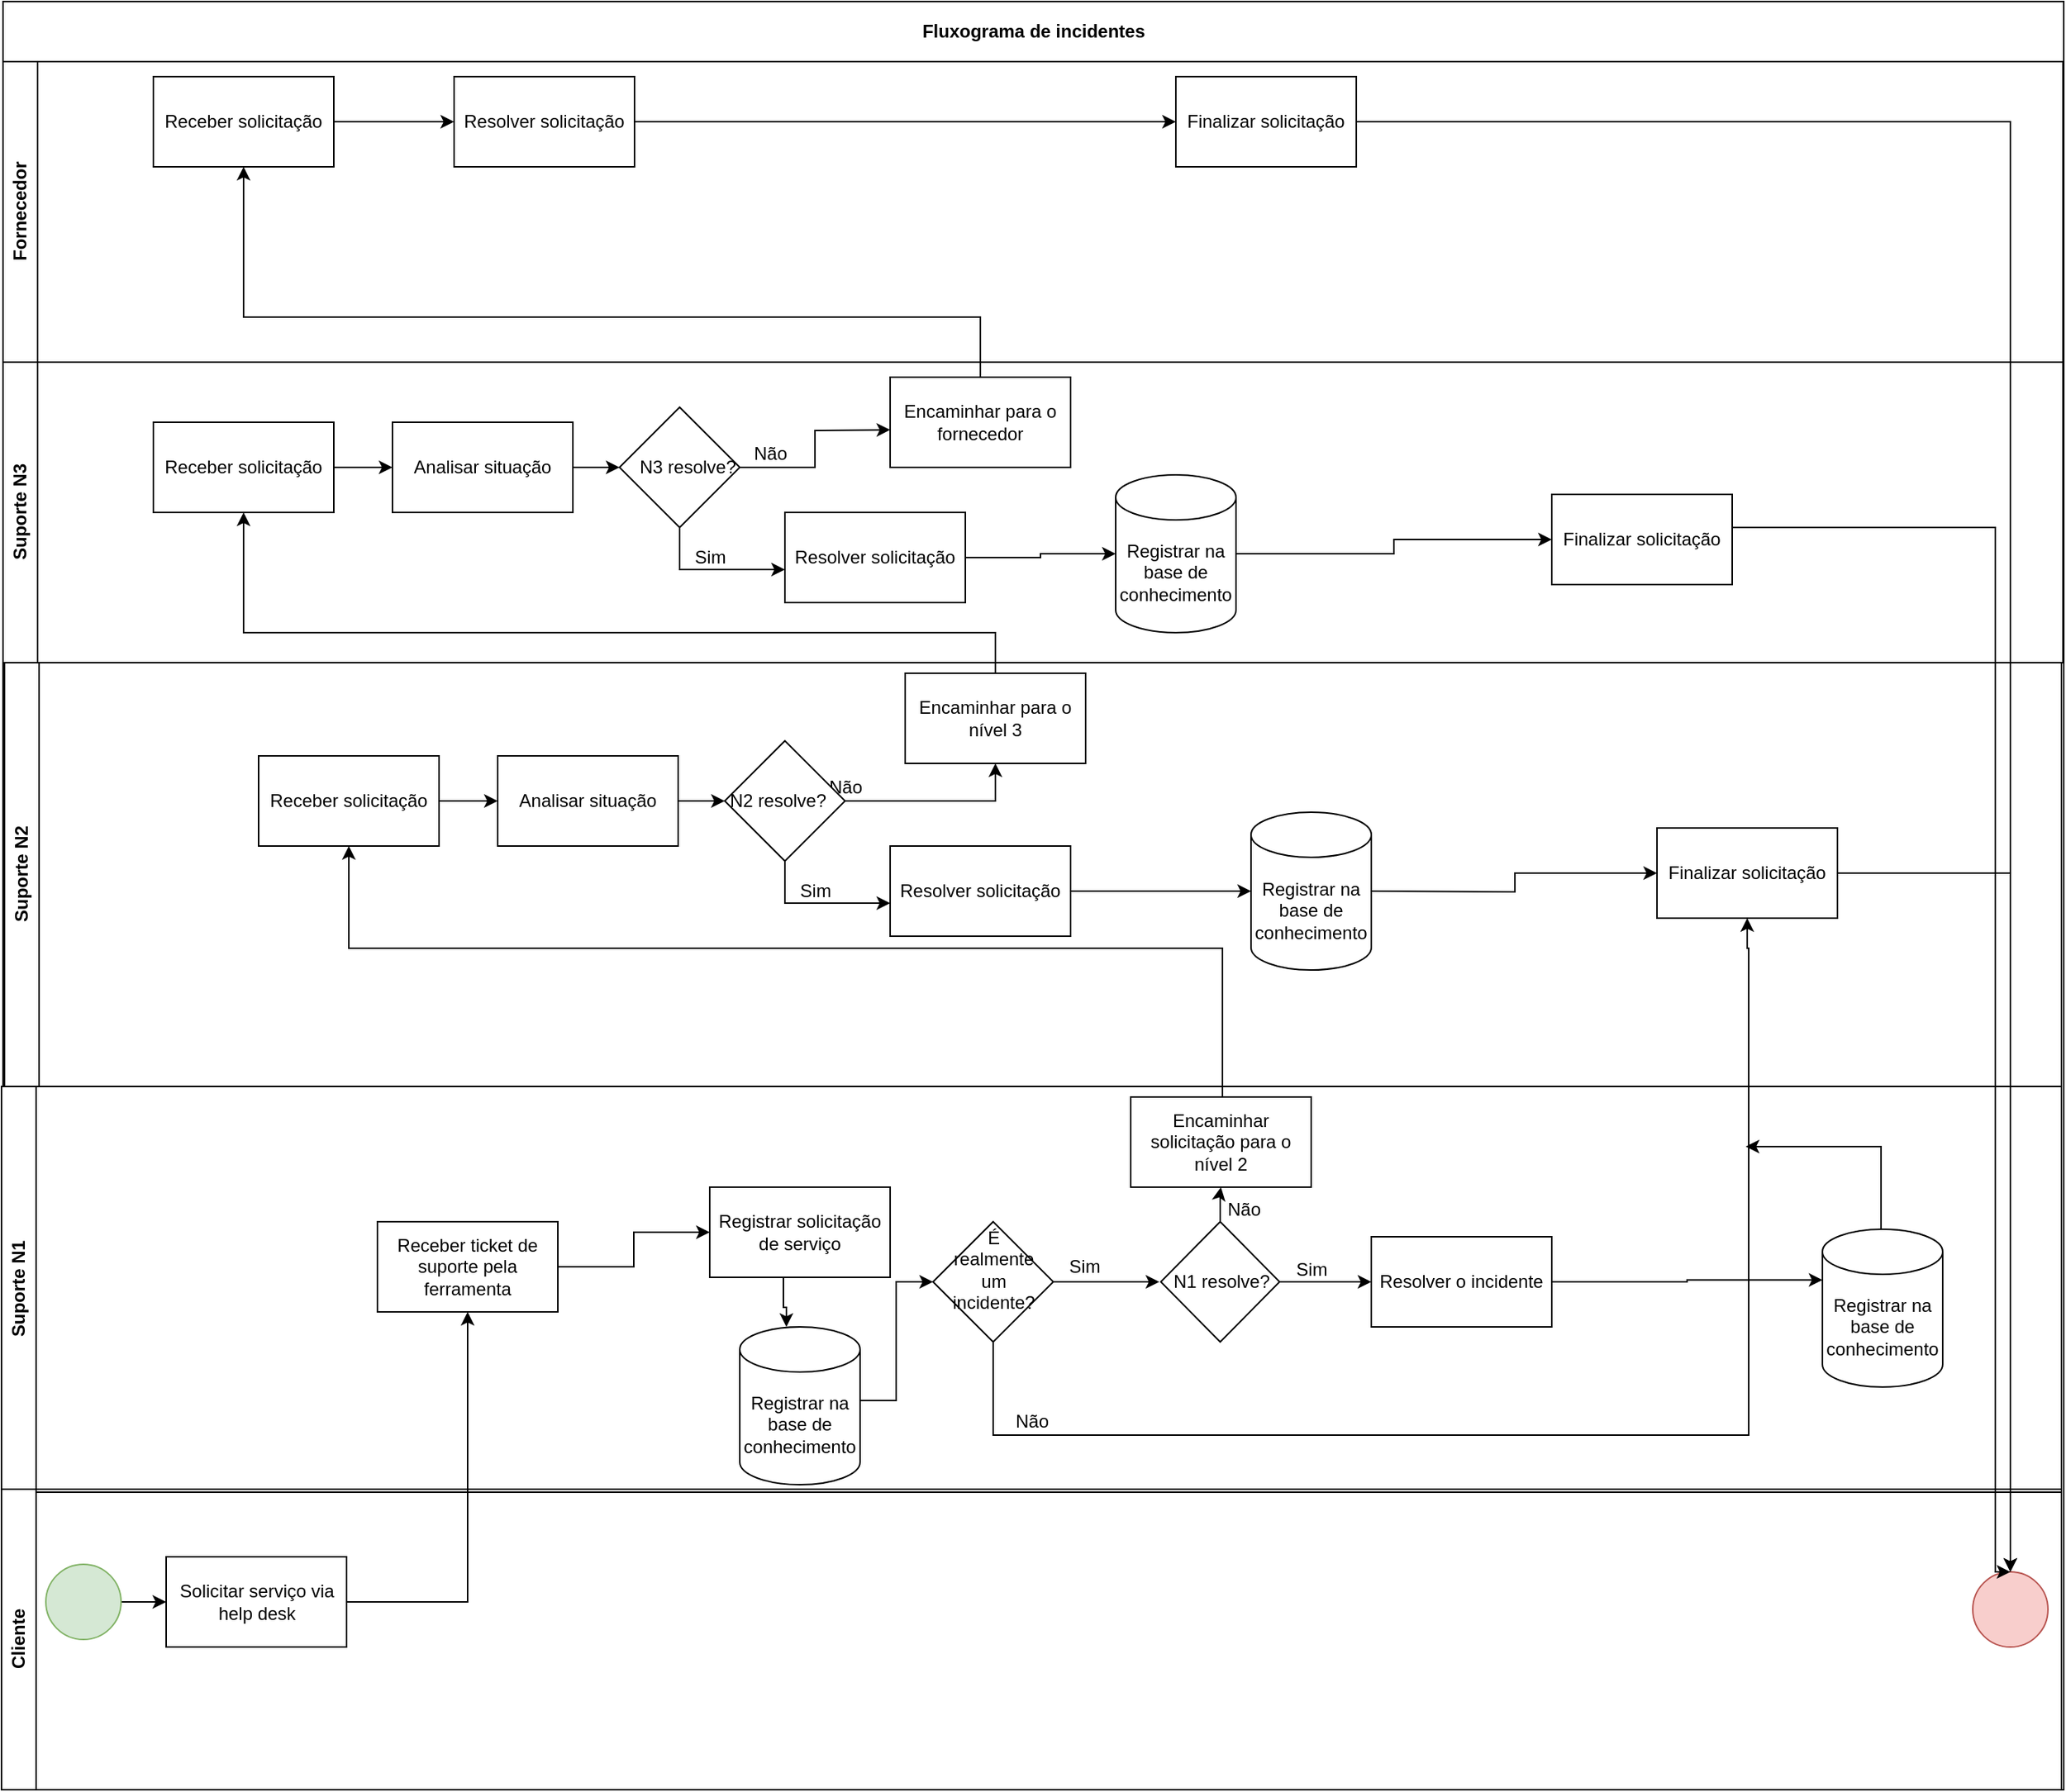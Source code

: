 <mxfile version="22.0.3" type="device">
  <diagram name="Página-1" id="WIpVw-bKlIY0GUnOvqk1">
    <mxGraphModel dx="1036" dy="599" grid="1" gridSize="10" guides="1" tooltips="1" connect="1" arrows="1" fold="1" page="1" pageScale="1" pageWidth="1169" pageHeight="1654" math="0" shadow="0">
      <root>
        <mxCell id="0" />
        <mxCell id="1" parent="0" />
        <mxCell id="7gXzA5GJ2JUrk8cRCdGT-70" value="Não&lt;br&gt;" style="text;html=1;align=center;verticalAlign=middle;resizable=0;points=[];autosize=1;strokeColor=none;fillColor=none;" parent="1" vertex="1">
          <mxGeometry x="1275" y="538" width="50" height="30" as="geometry" />
        </mxCell>
        <mxCell id="7gXzA5GJ2JUrk8cRCdGT-7" value="Fluxograma de incidentes" style="swimlane;whiteSpace=wrap;html=1;startSize=40;" parent="1" vertex="1">
          <mxGeometry x="740" y="30" width="1370.5" height="1190" as="geometry" />
        </mxCell>
        <mxCell id="7gXzA5GJ2JUrk8cRCdGT-6" value="Suporte N3" style="swimlane;horizontal=0;whiteSpace=wrap;html=1;" parent="7gXzA5GJ2JUrk8cRCdGT-7" vertex="1">
          <mxGeometry y="240" width="1370" height="200" as="geometry" />
        </mxCell>
        <mxCell id="7gXzA5GJ2JUrk8cRCdGT-80" value="Finalizar solicitação" style="rounded=0;whiteSpace=wrap;html=1;" parent="7gXzA5GJ2JUrk8cRCdGT-6" vertex="1">
          <mxGeometry x="1030" y="88" width="120" height="60" as="geometry" />
        </mxCell>
        <mxCell id="7gXzA5GJ2JUrk8cRCdGT-82" value="Receber solicitação" style="rounded=0;whiteSpace=wrap;html=1;" parent="7gXzA5GJ2JUrk8cRCdGT-6" vertex="1">
          <mxGeometry x="100" y="40" width="120" height="60" as="geometry" />
        </mxCell>
        <mxCell id="7gXzA5GJ2JUrk8cRCdGT-84" value="Analisar situação" style="whiteSpace=wrap;html=1;rounded=0;" parent="7gXzA5GJ2JUrk8cRCdGT-6" vertex="1">
          <mxGeometry x="259" y="40" width="120" height="60" as="geometry" />
        </mxCell>
        <mxCell id="7gXzA5GJ2JUrk8cRCdGT-81" value="" style="edgeStyle=orthogonalEdgeStyle;rounded=0;orthogonalLoop=1;jettySize=auto;html=1;" parent="7gXzA5GJ2JUrk8cRCdGT-6" source="7gXzA5GJ2JUrk8cRCdGT-82" target="7gXzA5GJ2JUrk8cRCdGT-84" edge="1">
          <mxGeometry relative="1" as="geometry" />
        </mxCell>
        <mxCell id="7gXzA5GJ2JUrk8cRCdGT-86" value="" style="edgeStyle=orthogonalEdgeStyle;rounded=0;orthogonalLoop=1;jettySize=auto;html=1;entryX=0.5;entryY=1;entryDx=0;entryDy=0;" parent="7gXzA5GJ2JUrk8cRCdGT-6" source="7gXzA5GJ2JUrk8cRCdGT-87" edge="1">
          <mxGeometry relative="1" as="geometry">
            <mxPoint x="590" y="45" as="targetPoint" />
          </mxGeometry>
        </mxCell>
        <mxCell id="7gXzA5GJ2JUrk8cRCdGT-87" value="" style="rhombus;whiteSpace=wrap;html=1;rounded=0;" parent="7gXzA5GJ2JUrk8cRCdGT-6" vertex="1">
          <mxGeometry x="410" y="30" width="80" height="80" as="geometry" />
        </mxCell>
        <mxCell id="7gXzA5GJ2JUrk8cRCdGT-83" value="" style="edgeStyle=orthogonalEdgeStyle;rounded=0;orthogonalLoop=1;jettySize=auto;html=1;" parent="7gXzA5GJ2JUrk8cRCdGT-6" source="7gXzA5GJ2JUrk8cRCdGT-84" target="7gXzA5GJ2JUrk8cRCdGT-87" edge="1">
          <mxGeometry relative="1" as="geometry" />
        </mxCell>
        <mxCell id="7gXzA5GJ2JUrk8cRCdGT-88" value="N3 resolve?" style="text;html=1;align=center;verticalAlign=middle;resizable=0;points=[];autosize=1;strokeColor=none;fillColor=none;" parent="7gXzA5GJ2JUrk8cRCdGT-6" vertex="1">
          <mxGeometry x="410" y="55" width="90" height="30" as="geometry" />
        </mxCell>
        <mxCell id="7gXzA5GJ2JUrk8cRCdGT-90" value="Resolver solicitação" style="whiteSpace=wrap;html=1;rounded=0;" parent="7gXzA5GJ2JUrk8cRCdGT-6" vertex="1">
          <mxGeometry x="520" y="100" width="120" height="60" as="geometry" />
        </mxCell>
        <mxCell id="7gXzA5GJ2JUrk8cRCdGT-85" value="" style="edgeStyle=orthogonalEdgeStyle;rounded=0;orthogonalLoop=1;jettySize=auto;html=1;" parent="7gXzA5GJ2JUrk8cRCdGT-6" source="7gXzA5GJ2JUrk8cRCdGT-87" target="7gXzA5GJ2JUrk8cRCdGT-90" edge="1">
          <mxGeometry relative="1" as="geometry">
            <Array as="points">
              <mxPoint x="450" y="138" />
            </Array>
          </mxGeometry>
        </mxCell>
        <mxCell id="7gXzA5GJ2JUrk8cRCdGT-91" value="Sim" style="text;html=1;align=center;verticalAlign=middle;resizable=0;points=[];autosize=1;strokeColor=none;fillColor=none;" parent="7gXzA5GJ2JUrk8cRCdGT-6" vertex="1">
          <mxGeometry x="450" y="115" width="40" height="30" as="geometry" />
        </mxCell>
        <mxCell id="7gXzA5GJ2JUrk8cRCdGT-92" style="edgeStyle=orthogonalEdgeStyle;rounded=0;orthogonalLoop=1;jettySize=auto;html=1;exitX=1;exitY=0.5;exitDx=0;exitDy=0;entryX=0;entryY=0.5;entryDx=0;entryDy=0;exitPerimeter=0;" parent="7gXzA5GJ2JUrk8cRCdGT-6" source="zQrpYPFYYil3AnzpmvJQ-1" target="7gXzA5GJ2JUrk8cRCdGT-80" edge="1">
          <mxGeometry relative="1" as="geometry">
            <mxPoint x="840" y="130" as="sourcePoint" />
          </mxGeometry>
        </mxCell>
        <mxCell id="7gXzA5GJ2JUrk8cRCdGT-89" value="" style="edgeStyle=orthogonalEdgeStyle;rounded=0;orthogonalLoop=1;jettySize=auto;html=1;entryX=0;entryY=0.5;entryDx=0;entryDy=0;entryPerimeter=0;" parent="7gXzA5GJ2JUrk8cRCdGT-6" source="7gXzA5GJ2JUrk8cRCdGT-90" target="zQrpYPFYYil3AnzpmvJQ-1" edge="1">
          <mxGeometry relative="1" as="geometry">
            <mxPoint x="720" y="130" as="targetPoint" />
          </mxGeometry>
        </mxCell>
        <mxCell id="7gXzA5GJ2JUrk8cRCdGT-94" value="Não&lt;br&gt;" style="text;html=1;align=center;verticalAlign=middle;resizable=0;points=[];autosize=1;strokeColor=none;fillColor=none;" parent="7gXzA5GJ2JUrk8cRCdGT-6" vertex="1">
          <mxGeometry x="485" y="46" width="50" height="30" as="geometry" />
        </mxCell>
        <mxCell id="7gXzA5GJ2JUrk8cRCdGT-97" value="Encaminhar para o fornecedor" style="rounded=0;whiteSpace=wrap;html=1;" parent="7gXzA5GJ2JUrk8cRCdGT-6" vertex="1">
          <mxGeometry x="590" y="10" width="120" height="60" as="geometry" />
        </mxCell>
        <mxCell id="zQrpYPFYYil3AnzpmvJQ-1" value="Registrar na base de conhecimento" style="shape=cylinder3;whiteSpace=wrap;html=1;boundedLbl=1;backgroundOutline=1;size=15;" vertex="1" parent="7gXzA5GJ2JUrk8cRCdGT-6">
          <mxGeometry x="740" y="75" width="80" height="105" as="geometry" />
        </mxCell>
        <mxCell id="7gXzA5GJ2JUrk8cRCdGT-8" value="Fornecedor" style="swimlane;horizontal=0;whiteSpace=wrap;html=1;" parent="7gXzA5GJ2JUrk8cRCdGT-7" vertex="1">
          <mxGeometry y="40" width="1370" height="200" as="geometry" />
        </mxCell>
        <mxCell id="7gXzA5GJ2JUrk8cRCdGT-101" value="" style="edgeStyle=orthogonalEdgeStyle;rounded=0;orthogonalLoop=1;jettySize=auto;html=1;" parent="7gXzA5GJ2JUrk8cRCdGT-8" source="7gXzA5GJ2JUrk8cRCdGT-98" target="7gXzA5GJ2JUrk8cRCdGT-100" edge="1">
          <mxGeometry relative="1" as="geometry" />
        </mxCell>
        <mxCell id="7gXzA5GJ2JUrk8cRCdGT-98" value="Receber solicitação" style="rounded=0;whiteSpace=wrap;html=1;" parent="7gXzA5GJ2JUrk8cRCdGT-8" vertex="1">
          <mxGeometry x="100" y="10" width="120" height="60" as="geometry" />
        </mxCell>
        <mxCell id="7gXzA5GJ2JUrk8cRCdGT-100" value="Resolver solicitação" style="whiteSpace=wrap;html=1;rounded=0;" parent="7gXzA5GJ2JUrk8cRCdGT-8" vertex="1">
          <mxGeometry x="300" y="10" width="120" height="60" as="geometry" />
        </mxCell>
        <mxCell id="7gXzA5GJ2JUrk8cRCdGT-105" value="Finalizar solicitação" style="rounded=0;whiteSpace=wrap;html=1;" parent="7gXzA5GJ2JUrk8cRCdGT-8" vertex="1">
          <mxGeometry x="780" y="10" width="120" height="60" as="geometry" />
        </mxCell>
        <mxCell id="7gXzA5GJ2JUrk8cRCdGT-11" value="&lt;div style=&quot;text-align: justify;&quot;&gt;Suporte N1&lt;/div&gt;" style="swimlane;horizontal=0;whiteSpace=wrap;html=1;" parent="7gXzA5GJ2JUrk8cRCdGT-7" vertex="1">
          <mxGeometry x="-1" y="722" width="1370" height="270" as="geometry" />
        </mxCell>
        <mxCell id="7gXzA5GJ2JUrk8cRCdGT-22" value="" style="edgeStyle=orthogonalEdgeStyle;rounded=0;orthogonalLoop=1;jettySize=auto;html=1;" parent="7gXzA5GJ2JUrk8cRCdGT-11" source="7gXzA5GJ2JUrk8cRCdGT-19" target="7gXzA5GJ2JUrk8cRCdGT-21" edge="1">
          <mxGeometry relative="1" as="geometry" />
        </mxCell>
        <mxCell id="7gXzA5GJ2JUrk8cRCdGT-19" value="Receber ticket de suporte pela ferramenta" style="whiteSpace=wrap;html=1;rounded=0;" parent="7gXzA5GJ2JUrk8cRCdGT-11" vertex="1">
          <mxGeometry x="250" y="90" width="120" height="60" as="geometry" />
        </mxCell>
        <mxCell id="7gXzA5GJ2JUrk8cRCdGT-24" value="" style="edgeStyle=orthogonalEdgeStyle;rounded=0;orthogonalLoop=1;jettySize=auto;html=1;" parent="7gXzA5GJ2JUrk8cRCdGT-11" source="7gXzA5GJ2JUrk8cRCdGT-21" target="zQrpYPFYYil3AnzpmvJQ-5" edge="1">
          <mxGeometry relative="1" as="geometry">
            <mxPoint x="521" y="158" as="targetPoint" />
            <Array as="points">
              <mxPoint x="520" y="147" />
              <mxPoint x="522" y="147" />
            </Array>
          </mxGeometry>
        </mxCell>
        <mxCell id="7gXzA5GJ2JUrk8cRCdGT-21" value="Registrar solicitação de serviço" style="whiteSpace=wrap;html=1;rounded=0;" parent="7gXzA5GJ2JUrk8cRCdGT-11" vertex="1">
          <mxGeometry x="471" y="67" width="120" height="60" as="geometry" />
        </mxCell>
        <mxCell id="7gXzA5GJ2JUrk8cRCdGT-26" value="" style="edgeStyle=orthogonalEdgeStyle;rounded=0;orthogonalLoop=1;jettySize=auto;html=1;entryX=0;entryY=0.5;entryDx=0;entryDy=0;" parent="7gXzA5GJ2JUrk8cRCdGT-11" target="7gXzA5GJ2JUrk8cRCdGT-25" edge="1">
          <mxGeometry relative="1" as="geometry">
            <mxPoint x="580" y="209" as="sourcePoint" />
            <mxPoint x="649.974" y="139.974" as="targetPoint" />
            <Array as="points">
              <mxPoint x="570" y="209" />
              <mxPoint x="595" y="209" />
              <mxPoint x="595" y="130" />
            </Array>
          </mxGeometry>
        </mxCell>
        <mxCell id="7gXzA5GJ2JUrk8cRCdGT-29" value="" style="edgeStyle=orthogonalEdgeStyle;rounded=0;orthogonalLoop=1;jettySize=auto;html=1;" parent="7gXzA5GJ2JUrk8cRCdGT-11" source="7gXzA5GJ2JUrk8cRCdGT-25" edge="1">
          <mxGeometry relative="1" as="geometry">
            <mxPoint x="770" y="130" as="targetPoint" />
          </mxGeometry>
        </mxCell>
        <mxCell id="7gXzA5GJ2JUrk8cRCdGT-25" value="" style="rhombus;whiteSpace=wrap;html=1;rounded=0;" parent="7gXzA5GJ2JUrk8cRCdGT-11" vertex="1">
          <mxGeometry x="619.5" y="90" width="80" height="80" as="geometry" />
        </mxCell>
        <mxCell id="7gXzA5GJ2JUrk8cRCdGT-27" value="É realmente um incidente?" style="text;html=1;strokeColor=none;fillColor=none;align=center;verticalAlign=middle;whiteSpace=wrap;rounded=0;" parent="7gXzA5GJ2JUrk8cRCdGT-11" vertex="1">
          <mxGeometry x="629.5" y="107" width="60" height="30" as="geometry" />
        </mxCell>
        <mxCell id="7gXzA5GJ2JUrk8cRCdGT-42" value="" style="edgeStyle=orthogonalEdgeStyle;rounded=0;orthogonalLoop=1;jettySize=auto;html=1;" parent="7gXzA5GJ2JUrk8cRCdGT-11" source="7gXzA5GJ2JUrk8cRCdGT-36" target="7gXzA5GJ2JUrk8cRCdGT-41" edge="1">
          <mxGeometry relative="1" as="geometry" />
        </mxCell>
        <mxCell id="7gXzA5GJ2JUrk8cRCdGT-46" value="" style="edgeStyle=orthogonalEdgeStyle;rounded=0;orthogonalLoop=1;jettySize=auto;html=1;" parent="7gXzA5GJ2JUrk8cRCdGT-11" source="7gXzA5GJ2JUrk8cRCdGT-36" target="7gXzA5GJ2JUrk8cRCdGT-45" edge="1">
          <mxGeometry relative="1" as="geometry" />
        </mxCell>
        <mxCell id="7gXzA5GJ2JUrk8cRCdGT-36" value="" style="rhombus;whiteSpace=wrap;html=1;" parent="7gXzA5GJ2JUrk8cRCdGT-11" vertex="1">
          <mxGeometry x="771" y="90" width="79" height="80" as="geometry" />
        </mxCell>
        <mxCell id="7gXzA5GJ2JUrk8cRCdGT-30" value="Sim&lt;br&gt;" style="text;html=1;align=center;verticalAlign=middle;resizable=0;points=[];autosize=1;strokeColor=none;fillColor=none;" parent="7gXzA5GJ2JUrk8cRCdGT-11" vertex="1">
          <mxGeometry x="699.5" y="105" width="40" height="30" as="geometry" />
        </mxCell>
        <mxCell id="7gXzA5GJ2JUrk8cRCdGT-41" value="Encaminhar solicitação para o nível 2" style="whiteSpace=wrap;html=1;" parent="7gXzA5GJ2JUrk8cRCdGT-11" vertex="1">
          <mxGeometry x="751" y="7" width="120" height="60" as="geometry" />
        </mxCell>
        <mxCell id="7gXzA5GJ2JUrk8cRCdGT-43" value="N1 resolve?" style="text;html=1;align=center;verticalAlign=middle;resizable=0;points=[];autosize=1;strokeColor=none;fillColor=none;" parent="7gXzA5GJ2JUrk8cRCdGT-11" vertex="1">
          <mxGeometry x="766" y="115" width="90" height="30" as="geometry" />
        </mxCell>
        <mxCell id="7gXzA5GJ2JUrk8cRCdGT-44" value="Não&lt;br&gt;" style="text;html=1;align=center;verticalAlign=middle;resizable=0;points=[];autosize=1;strokeColor=none;fillColor=none;" parent="7gXzA5GJ2JUrk8cRCdGT-11" vertex="1">
          <mxGeometry x="801" y="67" width="50" height="30" as="geometry" />
        </mxCell>
        <mxCell id="7gXzA5GJ2JUrk8cRCdGT-48" value="" style="edgeStyle=orthogonalEdgeStyle;rounded=0;orthogonalLoop=1;jettySize=auto;html=1;entryX=0;entryY=0;entryDx=0;entryDy=33.75;entryPerimeter=0;" parent="7gXzA5GJ2JUrk8cRCdGT-11" source="7gXzA5GJ2JUrk8cRCdGT-45" target="zQrpYPFYYil3AnzpmvJQ-4" edge="1">
          <mxGeometry relative="1" as="geometry">
            <mxPoint x="1190" y="130" as="targetPoint" />
          </mxGeometry>
        </mxCell>
        <mxCell id="7gXzA5GJ2JUrk8cRCdGT-45" value="Resolver o incidente" style="whiteSpace=wrap;html=1;" parent="7gXzA5GJ2JUrk8cRCdGT-11" vertex="1">
          <mxGeometry x="911" y="100" width="120" height="60" as="geometry" />
        </mxCell>
        <mxCell id="7gXzA5GJ2JUrk8cRCdGT-49" style="edgeStyle=orthogonalEdgeStyle;rounded=0;orthogonalLoop=1;jettySize=auto;html=1;" parent="7gXzA5GJ2JUrk8cRCdGT-11" edge="1">
          <mxGeometry relative="1" as="geometry">
            <mxPoint x="1160" y="40" as="targetPoint" />
            <Array as="points">
              <mxPoint x="1250" y="40" />
            </Array>
            <mxPoint x="1250" y="100" as="sourcePoint" />
          </mxGeometry>
        </mxCell>
        <mxCell id="7gXzA5GJ2JUrk8cRCdGT-50" value="Sim&lt;br&gt;" style="text;html=1;align=center;verticalAlign=middle;resizable=0;points=[];autosize=1;strokeColor=none;fillColor=none;" parent="7gXzA5GJ2JUrk8cRCdGT-11" vertex="1">
          <mxGeometry x="851" y="107" width="40" height="30" as="geometry" />
        </mxCell>
        <mxCell id="7gXzA5GJ2JUrk8cRCdGT-40" value="Não&lt;br&gt;" style="text;html=1;align=center;verticalAlign=middle;resizable=0;points=[];autosize=1;strokeColor=none;fillColor=none;" parent="7gXzA5GJ2JUrk8cRCdGT-11" vertex="1">
          <mxGeometry x="660" y="208" width="50" height="30" as="geometry" />
        </mxCell>
        <mxCell id="7gXzA5GJ2JUrk8cRCdGT-12" value="Suporte N2" style="swimlane;horizontal=0;whiteSpace=wrap;html=1;" parent="7gXzA5GJ2JUrk8cRCdGT-11" vertex="1">
          <mxGeometry x="2" y="-282" width="1368" height="282" as="geometry" />
        </mxCell>
        <mxCell id="7gXzA5GJ2JUrk8cRCdGT-38" value="Finalizar solicitação" style="rounded=0;whiteSpace=wrap;html=1;" parent="7gXzA5GJ2JUrk8cRCdGT-12" vertex="1">
          <mxGeometry x="1099" y="110" width="120" height="60" as="geometry" />
        </mxCell>
        <mxCell id="7gXzA5GJ2JUrk8cRCdGT-56" value="" style="edgeStyle=orthogonalEdgeStyle;rounded=0;orthogonalLoop=1;jettySize=auto;html=1;" parent="7gXzA5GJ2JUrk8cRCdGT-12" source="7gXzA5GJ2JUrk8cRCdGT-54" target="7gXzA5GJ2JUrk8cRCdGT-55" edge="1">
          <mxGeometry relative="1" as="geometry" />
        </mxCell>
        <mxCell id="7gXzA5GJ2JUrk8cRCdGT-54" value="Receber solicitação" style="rounded=0;whiteSpace=wrap;html=1;" parent="7gXzA5GJ2JUrk8cRCdGT-12" vertex="1">
          <mxGeometry x="169" y="62" width="120" height="60" as="geometry" />
        </mxCell>
        <mxCell id="7gXzA5GJ2JUrk8cRCdGT-59" value="" style="edgeStyle=orthogonalEdgeStyle;rounded=0;orthogonalLoop=1;jettySize=auto;html=1;" parent="7gXzA5GJ2JUrk8cRCdGT-12" source="7gXzA5GJ2JUrk8cRCdGT-55" target="7gXzA5GJ2JUrk8cRCdGT-58" edge="1">
          <mxGeometry relative="1" as="geometry" />
        </mxCell>
        <mxCell id="7gXzA5GJ2JUrk8cRCdGT-55" value="Analisar situação" style="whiteSpace=wrap;html=1;rounded=0;" parent="7gXzA5GJ2JUrk8cRCdGT-12" vertex="1">
          <mxGeometry x="328" y="62" width="120" height="60" as="geometry" />
        </mxCell>
        <mxCell id="7gXzA5GJ2JUrk8cRCdGT-62" value="" style="edgeStyle=orthogonalEdgeStyle;rounded=0;orthogonalLoop=1;jettySize=auto;html=1;" parent="7gXzA5GJ2JUrk8cRCdGT-12" source="7gXzA5GJ2JUrk8cRCdGT-58" target="7gXzA5GJ2JUrk8cRCdGT-61" edge="1">
          <mxGeometry relative="1" as="geometry">
            <Array as="points">
              <mxPoint x="519" y="160" />
            </Array>
          </mxGeometry>
        </mxCell>
        <mxCell id="7gXzA5GJ2JUrk8cRCdGT-65" value="" style="edgeStyle=orthogonalEdgeStyle;rounded=0;orthogonalLoop=1;jettySize=auto;html=1;entryX=0.5;entryY=1;entryDx=0;entryDy=0;" parent="7gXzA5GJ2JUrk8cRCdGT-12" source="7gXzA5GJ2JUrk8cRCdGT-58" target="7gXzA5GJ2JUrk8cRCdGT-68" edge="1">
          <mxGeometry relative="1" as="geometry">
            <mxPoint x="599" y="90" as="targetPoint" />
          </mxGeometry>
        </mxCell>
        <mxCell id="7gXzA5GJ2JUrk8cRCdGT-58" value="" style="rhombus;whiteSpace=wrap;html=1;rounded=0;" parent="7gXzA5GJ2JUrk8cRCdGT-12" vertex="1">
          <mxGeometry x="479" y="52" width="80" height="80" as="geometry" />
        </mxCell>
        <mxCell id="7gXzA5GJ2JUrk8cRCdGT-60" value="N2 resolve?" style="text;html=1;align=center;verticalAlign=middle;resizable=0;points=[];autosize=1;strokeColor=none;fillColor=none;" parent="7gXzA5GJ2JUrk8cRCdGT-12" vertex="1">
          <mxGeometry x="469" y="77" width="90" height="30" as="geometry" />
        </mxCell>
        <mxCell id="7gXzA5GJ2JUrk8cRCdGT-72" value="" style="edgeStyle=orthogonalEdgeStyle;rounded=0;orthogonalLoop=1;jettySize=auto;html=1;entryX=0;entryY=0.5;entryDx=0;entryDy=0;entryPerimeter=0;" parent="7gXzA5GJ2JUrk8cRCdGT-12" source="7gXzA5GJ2JUrk8cRCdGT-61" target="zQrpYPFYYil3AnzpmvJQ-3" edge="1">
          <mxGeometry relative="1" as="geometry">
            <mxPoint x="789" y="152" as="targetPoint" />
          </mxGeometry>
        </mxCell>
        <mxCell id="7gXzA5GJ2JUrk8cRCdGT-61" value="Resolver solicitação" style="whiteSpace=wrap;html=1;rounded=0;" parent="7gXzA5GJ2JUrk8cRCdGT-12" vertex="1">
          <mxGeometry x="589" y="122" width="120" height="60" as="geometry" />
        </mxCell>
        <mxCell id="7gXzA5GJ2JUrk8cRCdGT-63" value="Sim" style="text;html=1;align=center;verticalAlign=middle;resizable=0;points=[];autosize=1;strokeColor=none;fillColor=none;" parent="7gXzA5GJ2JUrk8cRCdGT-12" vertex="1">
          <mxGeometry x="519" y="137" width="40" height="30" as="geometry" />
        </mxCell>
        <mxCell id="7gXzA5GJ2JUrk8cRCdGT-68" value="Encaminhar para o nível 3" style="rounded=0;whiteSpace=wrap;html=1;" parent="7gXzA5GJ2JUrk8cRCdGT-12" vertex="1">
          <mxGeometry x="599" y="7" width="120" height="60" as="geometry" />
        </mxCell>
        <mxCell id="7gXzA5GJ2JUrk8cRCdGT-73" style="edgeStyle=orthogonalEdgeStyle;rounded=0;orthogonalLoop=1;jettySize=auto;html=1;exitX=1;exitY=0.5;exitDx=0;exitDy=0;entryX=0;entryY=0.5;entryDx=0;entryDy=0;" parent="7gXzA5GJ2JUrk8cRCdGT-12" target="7gXzA5GJ2JUrk8cRCdGT-38" edge="1">
          <mxGeometry relative="1" as="geometry">
            <mxPoint x="909" y="152" as="sourcePoint" />
          </mxGeometry>
        </mxCell>
        <mxCell id="zQrpYPFYYil3AnzpmvJQ-3" value="Registrar na base de conhecimento" style="shape=cylinder3;whiteSpace=wrap;html=1;boundedLbl=1;backgroundOutline=1;size=15;" vertex="1" parent="7gXzA5GJ2JUrk8cRCdGT-12">
          <mxGeometry x="829" y="99.5" width="80" height="105" as="geometry" />
        </mxCell>
        <mxCell id="7gXzA5GJ2JUrk8cRCdGT-32" value="" style="edgeStyle=orthogonalEdgeStyle;rounded=0;orthogonalLoop=1;jettySize=auto;html=1;entryX=0.5;entryY=1;entryDx=0;entryDy=0;exitX=0.5;exitY=1;exitDx=0;exitDy=0;" parent="7gXzA5GJ2JUrk8cRCdGT-11" source="7gXzA5GJ2JUrk8cRCdGT-25" target="7gXzA5GJ2JUrk8cRCdGT-38" edge="1">
          <mxGeometry relative="1" as="geometry">
            <mxPoint x="660" y="214.97" as="sourcePoint" />
            <mxPoint x="1161.5" y="-38.03" as="targetPoint" />
            <Array as="points">
              <mxPoint x="660" y="232" />
              <mxPoint x="1162" y="232" />
              <mxPoint x="1162" y="-92" />
              <mxPoint x="1161" y="-92" />
            </Array>
          </mxGeometry>
        </mxCell>
        <mxCell id="7gXzA5GJ2JUrk8cRCdGT-57" style="edgeStyle=orthogonalEdgeStyle;rounded=0;orthogonalLoop=1;jettySize=auto;html=1;entryX=0.5;entryY=1;entryDx=0;entryDy=0;" parent="7gXzA5GJ2JUrk8cRCdGT-11" source="7gXzA5GJ2JUrk8cRCdGT-41" target="7gXzA5GJ2JUrk8cRCdGT-54" edge="1">
          <mxGeometry relative="1" as="geometry">
            <Array as="points">
              <mxPoint x="812" y="-92" />
              <mxPoint x="231" y="-92" />
            </Array>
          </mxGeometry>
        </mxCell>
        <mxCell id="zQrpYPFYYil3AnzpmvJQ-4" value="Registrar na base de conhecimento" style="shape=cylinder3;whiteSpace=wrap;html=1;boundedLbl=1;backgroundOutline=1;size=15;" vertex="1" parent="7gXzA5GJ2JUrk8cRCdGT-11">
          <mxGeometry x="1211" y="95" width="80" height="105" as="geometry" />
        </mxCell>
        <mxCell id="zQrpYPFYYil3AnzpmvJQ-5" value="Registrar na base de conhecimento" style="shape=cylinder3;whiteSpace=wrap;html=1;boundedLbl=1;backgroundOutline=1;size=15;" vertex="1" parent="7gXzA5GJ2JUrk8cRCdGT-11">
          <mxGeometry x="491" y="160" width="80" height="105" as="geometry" />
        </mxCell>
        <mxCell id="7gXzA5GJ2JUrk8cRCdGT-13" value="Cliente" style="swimlane;horizontal=0;whiteSpace=wrap;html=1;" parent="7gXzA5GJ2JUrk8cRCdGT-7" vertex="1">
          <mxGeometry x="-1" y="990" width="1370" height="200" as="geometry" />
        </mxCell>
        <mxCell id="7gXzA5GJ2JUrk8cRCdGT-17" value="" style="edgeStyle=orthogonalEdgeStyle;rounded=0;orthogonalLoop=1;jettySize=auto;html=1;" parent="7gXzA5GJ2JUrk8cRCdGT-13" source="7gXzA5GJ2JUrk8cRCdGT-15" target="7gXzA5GJ2JUrk8cRCdGT-16" edge="1">
          <mxGeometry relative="1" as="geometry" />
        </mxCell>
        <mxCell id="7gXzA5GJ2JUrk8cRCdGT-15" value="" style="ellipse;whiteSpace=wrap;html=1;aspect=fixed;fillColor=#d5e8d4;strokeColor=#82b366;" parent="7gXzA5GJ2JUrk8cRCdGT-13" vertex="1">
          <mxGeometry x="29.5" y="50" width="50" height="50" as="geometry" />
        </mxCell>
        <mxCell id="7gXzA5GJ2JUrk8cRCdGT-16" value="Solicitar serviço via help desk" style="rounded=0;whiteSpace=wrap;html=1;" parent="7gXzA5GJ2JUrk8cRCdGT-13" vertex="1">
          <mxGeometry x="109.5" y="45" width="120" height="60" as="geometry" />
        </mxCell>
        <mxCell id="7gXzA5GJ2JUrk8cRCdGT-37" value="" style="ellipse;whiteSpace=wrap;html=1;aspect=fixed;fillColor=#f8cecc;strokeColor=#b85450;" parent="7gXzA5GJ2JUrk8cRCdGT-13" vertex="1">
          <mxGeometry x="1311" y="55" width="50" height="50" as="geometry" />
        </mxCell>
        <mxCell id="7gXzA5GJ2JUrk8cRCdGT-20" value="" style="edgeStyle=orthogonalEdgeStyle;rounded=0;orthogonalLoop=1;jettySize=auto;html=1;" parent="7gXzA5GJ2JUrk8cRCdGT-7" source="7gXzA5GJ2JUrk8cRCdGT-16" target="7gXzA5GJ2JUrk8cRCdGT-19" edge="1">
          <mxGeometry relative="1" as="geometry" />
        </mxCell>
        <mxCell id="7gXzA5GJ2JUrk8cRCdGT-95" style="edgeStyle=orthogonalEdgeStyle;rounded=0;orthogonalLoop=1;jettySize=auto;html=1;" parent="7gXzA5GJ2JUrk8cRCdGT-7" source="7gXzA5GJ2JUrk8cRCdGT-68" target="7gXzA5GJ2JUrk8cRCdGT-82" edge="1">
          <mxGeometry relative="1" as="geometry">
            <Array as="points">
              <mxPoint x="660" y="420" />
              <mxPoint x="160" y="420" />
            </Array>
          </mxGeometry>
        </mxCell>
        <mxCell id="7gXzA5GJ2JUrk8cRCdGT-99" style="edgeStyle=orthogonalEdgeStyle;rounded=0;orthogonalLoop=1;jettySize=auto;html=1;entryX=0.5;entryY=1;entryDx=0;entryDy=0;" parent="7gXzA5GJ2JUrk8cRCdGT-7" source="7gXzA5GJ2JUrk8cRCdGT-97" target="7gXzA5GJ2JUrk8cRCdGT-98" edge="1">
          <mxGeometry relative="1" as="geometry">
            <Array as="points">
              <mxPoint x="650" y="210" />
              <mxPoint x="160" y="210" />
            </Array>
          </mxGeometry>
        </mxCell>
        <mxCell id="7gXzA5GJ2JUrk8cRCdGT-103" value="" style="edgeStyle=orthogonalEdgeStyle;rounded=0;orthogonalLoop=1;jettySize=auto;html=1;" parent="7gXzA5GJ2JUrk8cRCdGT-7" source="7gXzA5GJ2JUrk8cRCdGT-100" edge="1">
          <mxGeometry relative="1" as="geometry">
            <mxPoint x="780" y="80" as="targetPoint" />
          </mxGeometry>
        </mxCell>
        <mxCell id="7gXzA5GJ2JUrk8cRCdGT-39" value="" style="edgeStyle=orthogonalEdgeStyle;rounded=0;orthogonalLoop=1;jettySize=auto;html=1;" parent="7gXzA5GJ2JUrk8cRCdGT-7" source="7gXzA5GJ2JUrk8cRCdGT-38" target="7gXzA5GJ2JUrk8cRCdGT-37" edge="1">
          <mxGeometry relative="1" as="geometry" />
        </mxCell>
        <mxCell id="7gXzA5GJ2JUrk8cRCdGT-106" style="edgeStyle=orthogonalEdgeStyle;rounded=0;orthogonalLoop=1;jettySize=auto;html=1;entryX=0.5;entryY=0;entryDx=0;entryDy=0;" parent="7gXzA5GJ2JUrk8cRCdGT-7" source="7gXzA5GJ2JUrk8cRCdGT-105" target="7gXzA5GJ2JUrk8cRCdGT-37" edge="1">
          <mxGeometry relative="1" as="geometry" />
        </mxCell>
        <mxCell id="7gXzA5GJ2JUrk8cRCdGT-96" style="edgeStyle=orthogonalEdgeStyle;rounded=0;orthogonalLoop=1;jettySize=auto;html=1;entryX=0.5;entryY=0;entryDx=0;entryDy=0;" parent="7gXzA5GJ2JUrk8cRCdGT-7" source="7gXzA5GJ2JUrk8cRCdGT-80" target="7gXzA5GJ2JUrk8cRCdGT-37" edge="1">
          <mxGeometry relative="1" as="geometry">
            <mxPoint x="1310.0" y="580" as="targetPoint" />
            <Array as="points">
              <mxPoint x="1325" y="350" />
            </Array>
          </mxGeometry>
        </mxCell>
      </root>
    </mxGraphModel>
  </diagram>
</mxfile>
